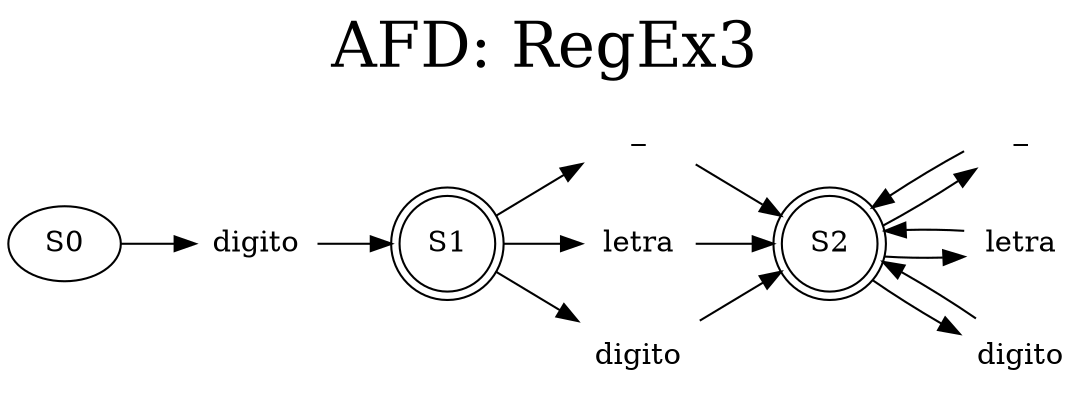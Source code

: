 digraph G { 
graph [ dpi = 700 ] 
label = <AFD: RegEx3> 
labelloc = t 
fontsize=30 
rankdir=LR;
nodee708722eb0ce4e0f919198ac9a888fe3[shape="none" label="digito"]
S0 -> nodee708722eb0ce4e0f919198ac9a888fe3 -> S1 ;
node10c1509db9ba4194a6d1f2a3981d7132[shape="none" label="_"]
S1 -> node10c1509db9ba4194a6d1f2a3981d7132 -> S2 ;
nodef43f367ff0534d0292b61b3ce9e4812c[shape="none" label="letra"]
  S1 -> nodef43f367ff0534d0292b61b3ce9e4812c -> S2 ;
node86c34ff0e68d4a1a98091e70bd082ffa[shape="none" label="digito"]
  S1 -> node86c34ff0e68d4a1a98091e70bd082ffa -> S2 ;
S1[shape="doublecircle"]node9d1186a247dc4457929438cae65eb767[shape="none" label="_"]
S2 -> node9d1186a247dc4457929438cae65eb767 -> S2 ;
noded8b282ea686f46b58ea692b098fc15cd[shape="none" label="letra"]
  S2 -> noded8b282ea686f46b58ea692b098fc15cd -> S2 ;
nodeea067d144ac142ccab5f5f097cffda1d[shape="none" label="digito"]
  S2 -> nodeea067d144ac142ccab5f5f097cffda1d -> S2 ;
S2[shape="doublecircle"]}